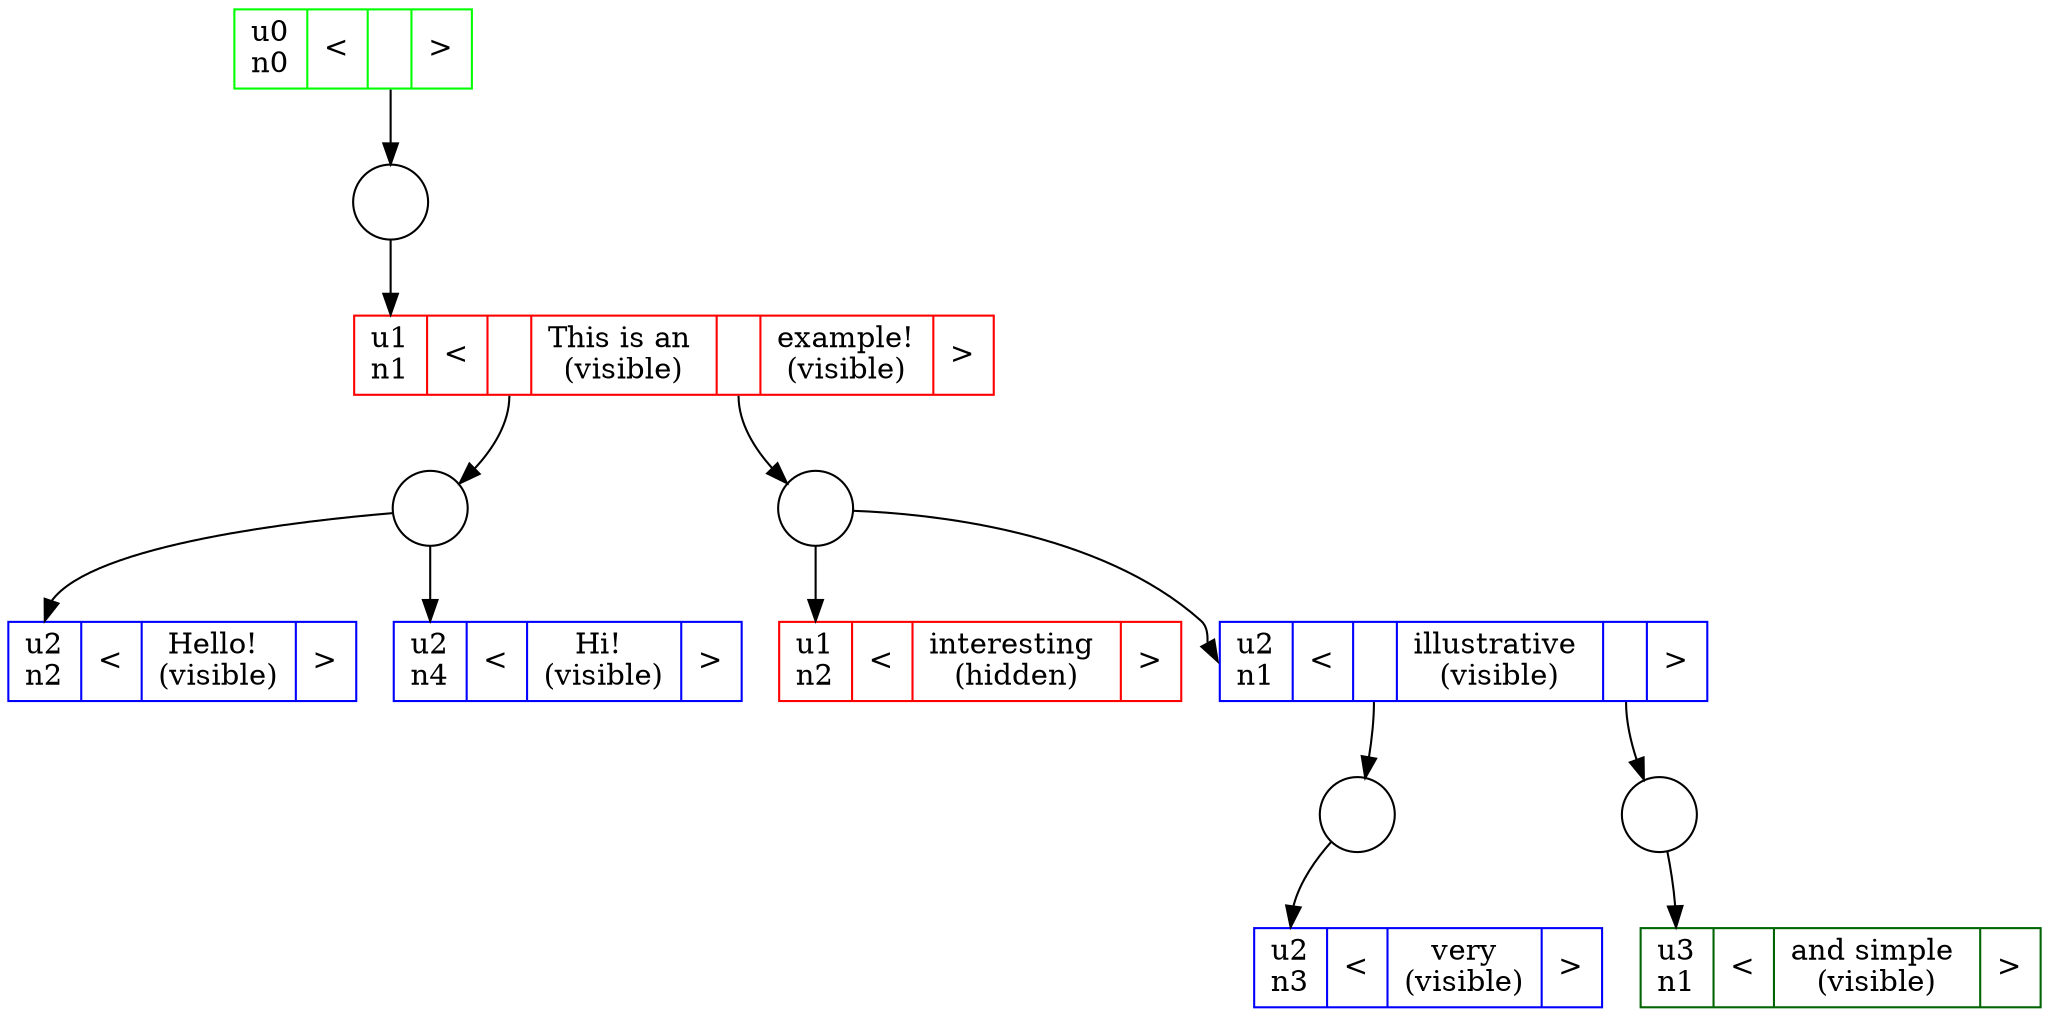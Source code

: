 digraph name {
"u0n0p1" [
 shape="circle"
 label=""
];
u0n0:f1 -> u0n0p1 [
 id=1 
 ]; 
"u1n1p3" [
 shape="circle"
 label=""
];
u1n1:f3 -> u1n1p3 [
 id=2 
 ]; 

 "u1n2" [
label="<f0>u1\nn2|<f0a>\<|<f1>interesting \n(hidden)|<fe>\>"
shape="record"
color="red"
];
"u2n1p3" [
 shape="circle"
 label=""
];
u2n1:f3 -> u2n1p3 [
 id=3 
 ]; 

 "u3n1" [
label="<f0>u3\nn1|<f0a>\<|<f1> and simple \n(visible)|<fe>\>"
shape="record"
color="darkgreen"
];
u2n1p3 -> u3n1:f0 [
 id=4 
];
"u2n1p1" [
 shape="circle"
 label=""
];
u2n1:f1 -> u2n1p1 [
 id=5 
 ]; 

 "u2n3" [
label="<f0>u2\nn3|<f0a>\<|<f1>very\n(visible)|<fe>\>"
shape="record"
color="blue"
];
u2n1p1 -> u2n3:f0 [
 id=6 
];

 "u2n1" [
label="<f0>u2\nn1|<f0a>\<|<f1>|<f2>illustrative \n(visible)|<f3>|<fe>\>"
shape="record"
color="blue"
];
u1n1p3 -> u1n2:f0 [
 id=7 
];
u1n1p3 -> u2n1:f0 [
 id=8 
];
"u1n1p1" [
 shape="circle"
 label=""
];
u1n1:f1 -> u1n1p1 [
 id=9 
 ]; 

 "u2n2" [
label="<f0>u2\nn2|<f0a>\<|<f1>Hello!  \n(visible)|<fe>\>"
shape="record"
color="blue"
];

 "u2n4" [
label="<f0>u2\nn4|<f0a>\<|<f1>Hi!  \n(visible)|<fe>\>"
shape="record"
color="blue"
];
u1n1p1 -> u2n2:f0 [
 id=10 
];
u1n1p1 -> u2n4:f0 [
 id=11 
];

 "u1n1" [
label="<f0>u1\nn1|<f0a>\<|<f1>|<f2>This is an \n(visible)|<f3>|<f4>example!\n(visible)|<fe>\>"
shape="record"
color="red"
];
u0n0p1 -> u1n1:f0 [
 id=12 
];

 "u0n0" [
label="<f0>u0\nn0|<f0a>\<|<f1>|<fe>\>"
shape="record"
color="green"
];
}